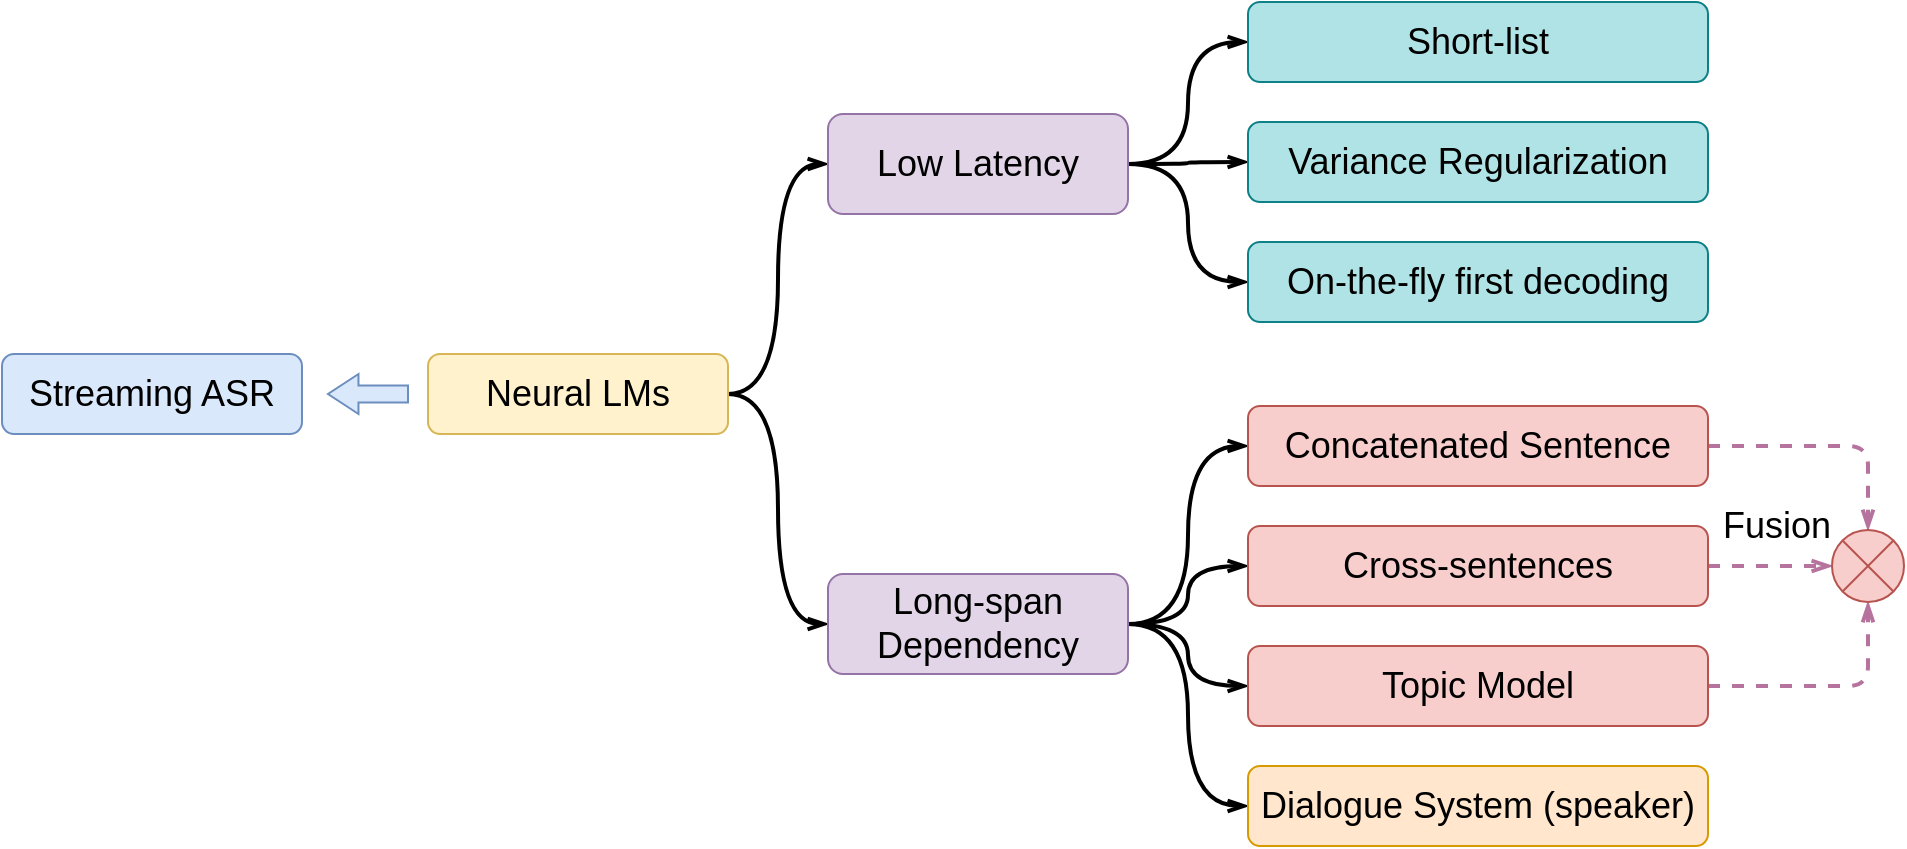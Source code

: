 <mxfile version="16.1.0" type="github">
  <diagram id="np-QlGY5Ioq-PIzYyk2J" name="Page-1">
    <mxGraphModel dx="1113" dy="759" grid="1" gridSize="10" guides="1" tooltips="1" connect="1" arrows="1" fold="1" page="1" pageScale="1" pageWidth="850" pageHeight="1100" math="1" shadow="0">
      <root>
        <mxCell id="0" />
        <mxCell id="1" parent="0" />
        <mxCell id="nN87eZP7vpQiprOLRugb-1" value="&lt;font style=&quot;font-size: 18px&quot;&gt;Streaming ASR&lt;/font&gt;" style="rounded=1;whiteSpace=wrap;html=1;fillColor=#dae8fc;strokeColor=#6c8ebf;" vertex="1" parent="1">
          <mxGeometry x="37" y="230" width="150" height="40" as="geometry" />
        </mxCell>
        <mxCell id="nN87eZP7vpQiprOLRugb-19" style="edgeStyle=orthogonalEdgeStyle;orthogonalLoop=1;jettySize=auto;html=1;exitX=1;exitY=0.5;exitDx=0;exitDy=0;entryX=0;entryY=0.5;entryDx=0;entryDy=0;fontSize=16;endArrow=openThin;endFill=0;strokeWidth=2;curved=1;" edge="1" parent="1" source="nN87eZP7vpQiprOLRugb-3" target="nN87eZP7vpQiprOLRugb-9">
          <mxGeometry relative="1" as="geometry" />
        </mxCell>
        <mxCell id="nN87eZP7vpQiprOLRugb-20" style="edgeStyle=orthogonalEdgeStyle;curved=1;orthogonalLoop=1;jettySize=auto;html=1;exitX=1;exitY=0.5;exitDx=0;exitDy=0;entryX=0;entryY=0.5;entryDx=0;entryDy=0;fontSize=16;endArrow=openThin;endFill=0;strokeWidth=2;" edge="1" parent="1" source="nN87eZP7vpQiprOLRugb-3" target="nN87eZP7vpQiprOLRugb-10">
          <mxGeometry relative="1" as="geometry" />
        </mxCell>
        <mxCell id="nN87eZP7vpQiprOLRugb-3" value="&lt;font style=&quot;font-size: 18px&quot;&gt;Neural LMs&lt;/font&gt;" style="rounded=1;whiteSpace=wrap;html=1;fillColor=#fff2cc;strokeColor=#d6b656;" vertex="1" parent="1">
          <mxGeometry x="250" y="230" width="150" height="40" as="geometry" />
        </mxCell>
        <mxCell id="nN87eZP7vpQiprOLRugb-21" style="edgeStyle=orthogonalEdgeStyle;curved=1;orthogonalLoop=1;jettySize=auto;html=1;exitX=1;exitY=0.5;exitDx=0;exitDy=0;entryX=0;entryY=0.5;entryDx=0;entryDy=0;fontSize=16;endArrow=openThin;endFill=0;strokeWidth=2;" edge="1" parent="1" source="nN87eZP7vpQiprOLRugb-9" target="nN87eZP7vpQiprOLRugb-15">
          <mxGeometry relative="1" as="geometry" />
        </mxCell>
        <mxCell id="nN87eZP7vpQiprOLRugb-22" style="edgeStyle=orthogonalEdgeStyle;curved=1;orthogonalLoop=1;jettySize=auto;html=1;exitX=1;exitY=0.5;exitDx=0;exitDy=0;entryX=0;entryY=0.5;entryDx=0;entryDy=0;fontSize=16;endArrow=openThin;endFill=0;strokeWidth=2;" edge="1" parent="1" source="nN87eZP7vpQiprOLRugb-9" target="nN87eZP7vpQiprOLRugb-14">
          <mxGeometry relative="1" as="geometry" />
        </mxCell>
        <mxCell id="nN87eZP7vpQiprOLRugb-23" style="edgeStyle=orthogonalEdgeStyle;curved=1;orthogonalLoop=1;jettySize=auto;html=1;exitX=1;exitY=0.5;exitDx=0;exitDy=0;entryX=0;entryY=0.5;entryDx=0;entryDy=0;fontSize=16;endArrow=openThin;endFill=0;strokeWidth=2;" edge="1" parent="1" source="nN87eZP7vpQiprOLRugb-9" target="nN87eZP7vpQiprOLRugb-16">
          <mxGeometry relative="1" as="geometry" />
        </mxCell>
        <mxCell id="nN87eZP7vpQiprOLRugb-9" value="&lt;font style=&quot;font-size: 18px&quot;&gt;Low Latency&lt;/font&gt;" style="rounded=1;whiteSpace=wrap;html=1;fillColor=#e1d5e7;strokeColor=#9673a6;" vertex="1" parent="1">
          <mxGeometry x="450" y="110" width="150" height="50" as="geometry" />
        </mxCell>
        <mxCell id="nN87eZP7vpQiprOLRugb-24" style="edgeStyle=orthogonalEdgeStyle;curved=1;orthogonalLoop=1;jettySize=auto;html=1;exitX=1;exitY=0.5;exitDx=0;exitDy=0;entryX=0;entryY=0.5;entryDx=0;entryDy=0;fontSize=16;endArrow=openThin;endFill=0;strokeWidth=2;" edge="1" parent="1" source="nN87eZP7vpQiprOLRugb-10" target="nN87eZP7vpQiprOLRugb-17">
          <mxGeometry relative="1" as="geometry" />
        </mxCell>
        <mxCell id="nN87eZP7vpQiprOLRugb-25" style="edgeStyle=orthogonalEdgeStyle;curved=1;orthogonalLoop=1;jettySize=auto;html=1;exitX=1;exitY=0.5;exitDx=0;exitDy=0;entryX=0;entryY=0.5;entryDx=0;entryDy=0;fontSize=16;endArrow=openThin;endFill=0;strokeWidth=2;" edge="1" parent="1" source="nN87eZP7vpQiprOLRugb-10" target="nN87eZP7vpQiprOLRugb-11">
          <mxGeometry relative="1" as="geometry" />
        </mxCell>
        <mxCell id="nN87eZP7vpQiprOLRugb-26" style="edgeStyle=orthogonalEdgeStyle;curved=1;orthogonalLoop=1;jettySize=auto;html=1;exitX=1;exitY=0.5;exitDx=0;exitDy=0;entryX=0;entryY=0.5;entryDx=0;entryDy=0;fontSize=16;endArrow=openThin;endFill=0;strokeWidth=2;" edge="1" parent="1" source="nN87eZP7vpQiprOLRugb-10" target="nN87eZP7vpQiprOLRugb-12">
          <mxGeometry relative="1" as="geometry" />
        </mxCell>
        <mxCell id="nN87eZP7vpQiprOLRugb-27" style="edgeStyle=orthogonalEdgeStyle;curved=1;orthogonalLoop=1;jettySize=auto;html=1;exitX=1;exitY=0.5;exitDx=0;exitDy=0;entryX=0;entryY=0.5;entryDx=0;entryDy=0;fontSize=16;endArrow=openThin;endFill=0;strokeWidth=2;" edge="1" parent="1" source="nN87eZP7vpQiprOLRugb-10" target="nN87eZP7vpQiprOLRugb-18">
          <mxGeometry relative="1" as="geometry" />
        </mxCell>
        <mxCell id="nN87eZP7vpQiprOLRugb-10" value="&lt;font style=&quot;font-size: 18px&quot;&gt;Long-span Dependency&lt;/font&gt;" style="rounded=1;whiteSpace=wrap;html=1;fillColor=#e1d5e7;strokeColor=#9673a6;" vertex="1" parent="1">
          <mxGeometry x="450" y="340" width="150" height="50" as="geometry" />
        </mxCell>
        <mxCell id="nN87eZP7vpQiprOLRugb-31" style="edgeStyle=orthogonalEdgeStyle;orthogonalLoop=1;jettySize=auto;html=1;exitX=1;exitY=0.5;exitDx=0;exitDy=0;fontSize=16;endArrow=openThin;endFill=0;strokeWidth=2;rounded=1;entryX=0;entryY=0.5;entryDx=0;entryDy=0;entryPerimeter=0;dashed=1;strokeColor=#B5739D;" edge="1" parent="1" source="nN87eZP7vpQiprOLRugb-11" target="nN87eZP7vpQiprOLRugb-29">
          <mxGeometry relative="1" as="geometry">
            <mxPoint x="980" y="336.294" as="targetPoint" />
          </mxGeometry>
        </mxCell>
        <mxCell id="nN87eZP7vpQiprOLRugb-11" value="&lt;font style=&quot;font-size: 18px&quot;&gt;Cross-sentences&lt;/font&gt;" style="rounded=1;whiteSpace=wrap;html=1;fillColor=#f8cecc;strokeColor=#b85450;" vertex="1" parent="1">
          <mxGeometry x="660" y="316" width="230" height="40" as="geometry" />
        </mxCell>
        <mxCell id="nN87eZP7vpQiprOLRugb-32" style="edgeStyle=orthogonalEdgeStyle;orthogonalLoop=1;jettySize=auto;html=1;exitX=1;exitY=0.5;exitDx=0;exitDy=0;entryX=0.5;entryY=1;entryDx=0;entryDy=0;entryPerimeter=0;fontSize=16;endArrow=openThin;endFill=0;strokeWidth=2;rounded=1;dashed=1;strokeColor=#B5739D;" edge="1" parent="1" source="nN87eZP7vpQiprOLRugb-12" target="nN87eZP7vpQiprOLRugb-29">
          <mxGeometry relative="1" as="geometry" />
        </mxCell>
        <mxCell id="nN87eZP7vpQiprOLRugb-12" value="&lt;font style=&quot;font-size: 18px&quot;&gt;Topic Model&lt;/font&gt;" style="rounded=1;whiteSpace=wrap;html=1;fillColor=#f8cecc;strokeColor=#b85450;" vertex="1" parent="1">
          <mxGeometry x="660" y="376" width="230" height="40" as="geometry" />
        </mxCell>
        <mxCell id="nN87eZP7vpQiprOLRugb-14" value="&lt;font style=&quot;font-size: 18px&quot;&gt;Short-list&lt;/font&gt;" style="rounded=1;whiteSpace=wrap;html=1;fillColor=#b0e3e6;strokeColor=#0e8088;" vertex="1" parent="1">
          <mxGeometry x="660" y="54" width="230" height="40" as="geometry" />
        </mxCell>
        <mxCell id="nN87eZP7vpQiprOLRugb-15" value="&lt;font style=&quot;font-size: 18px&quot;&gt;Variance Regularization&lt;/font&gt;" style="rounded=1;whiteSpace=wrap;html=1;fillColor=#b0e3e6;strokeColor=#0e8088;" vertex="1" parent="1">
          <mxGeometry x="660" y="114" width="230" height="40" as="geometry" />
        </mxCell>
        <mxCell id="nN87eZP7vpQiprOLRugb-16" value="&lt;font style=&quot;font-size: 18px&quot;&gt;On-the-fly first decoding&lt;/font&gt;" style="rounded=1;whiteSpace=wrap;html=1;fillColor=#b0e3e6;strokeColor=#0e8088;" vertex="1" parent="1">
          <mxGeometry x="660" y="174" width="230" height="40" as="geometry" />
        </mxCell>
        <mxCell id="nN87eZP7vpQiprOLRugb-30" style="edgeStyle=orthogonalEdgeStyle;orthogonalLoop=1;jettySize=auto;html=1;exitX=1;exitY=0.5;exitDx=0;exitDy=0;entryX=0.5;entryY=0;entryDx=0;entryDy=0;entryPerimeter=0;fontSize=16;endArrow=openThin;endFill=0;strokeWidth=2;rounded=1;dashed=1;strokeColor=#B5739D;" edge="1" parent="1" source="nN87eZP7vpQiprOLRugb-17" target="nN87eZP7vpQiprOLRugb-29">
          <mxGeometry relative="1" as="geometry" />
        </mxCell>
        <mxCell id="nN87eZP7vpQiprOLRugb-17" value="&lt;font style=&quot;font-size: 18px&quot;&gt;Concatenated Sentence&lt;/font&gt;" style="rounded=1;whiteSpace=wrap;html=1;fillColor=#f8cecc;strokeColor=#b85450;" vertex="1" parent="1">
          <mxGeometry x="660" y="256" width="230" height="40" as="geometry" />
        </mxCell>
        <mxCell id="nN87eZP7vpQiprOLRugb-18" value="&lt;font style=&quot;font-size: 18px&quot;&gt;Dialogue System (speaker)&lt;/font&gt;" style="rounded=1;whiteSpace=wrap;html=1;fillColor=#ffe6cc;strokeColor=#d79b00;" vertex="1" parent="1">
          <mxGeometry x="660" y="436" width="230" height="40" as="geometry" />
        </mxCell>
        <mxCell id="nN87eZP7vpQiprOLRugb-28" value="" style="html=1;shadow=0;dashed=0;align=center;verticalAlign=middle;shape=mxgraph.arrows2.arrow;dy=0.57;dx=15.24;flipH=1;notch=0;fontSize=16;fillColor=#dae8fc;strokeColor=#6c8ebf;" vertex="1" parent="1">
          <mxGeometry x="200" y="240" width="40" height="20" as="geometry" />
        </mxCell>
        <mxCell id="nN87eZP7vpQiprOLRugb-29" value="" style="verticalLabelPosition=bottom;verticalAlign=top;html=1;shape=mxgraph.flowchart.or;fontSize=16;fillColor=#f8cecc;strokeColor=#b85450;" vertex="1" parent="1">
          <mxGeometry x="952" y="318" width="36" height="36" as="geometry" />
        </mxCell>
        <mxCell id="nN87eZP7vpQiprOLRugb-35" value="&lt;font style=&quot;font-size: 18px&quot;&gt;Fusion&lt;/font&gt;" style="text;html=1;align=center;verticalAlign=middle;resizable=0;points=[];autosize=1;strokeColor=none;fillColor=none;fontSize=16;" vertex="1" parent="1">
          <mxGeometry x="889" y="301" width="70" height="30" as="geometry" />
        </mxCell>
      </root>
    </mxGraphModel>
  </diagram>
</mxfile>

